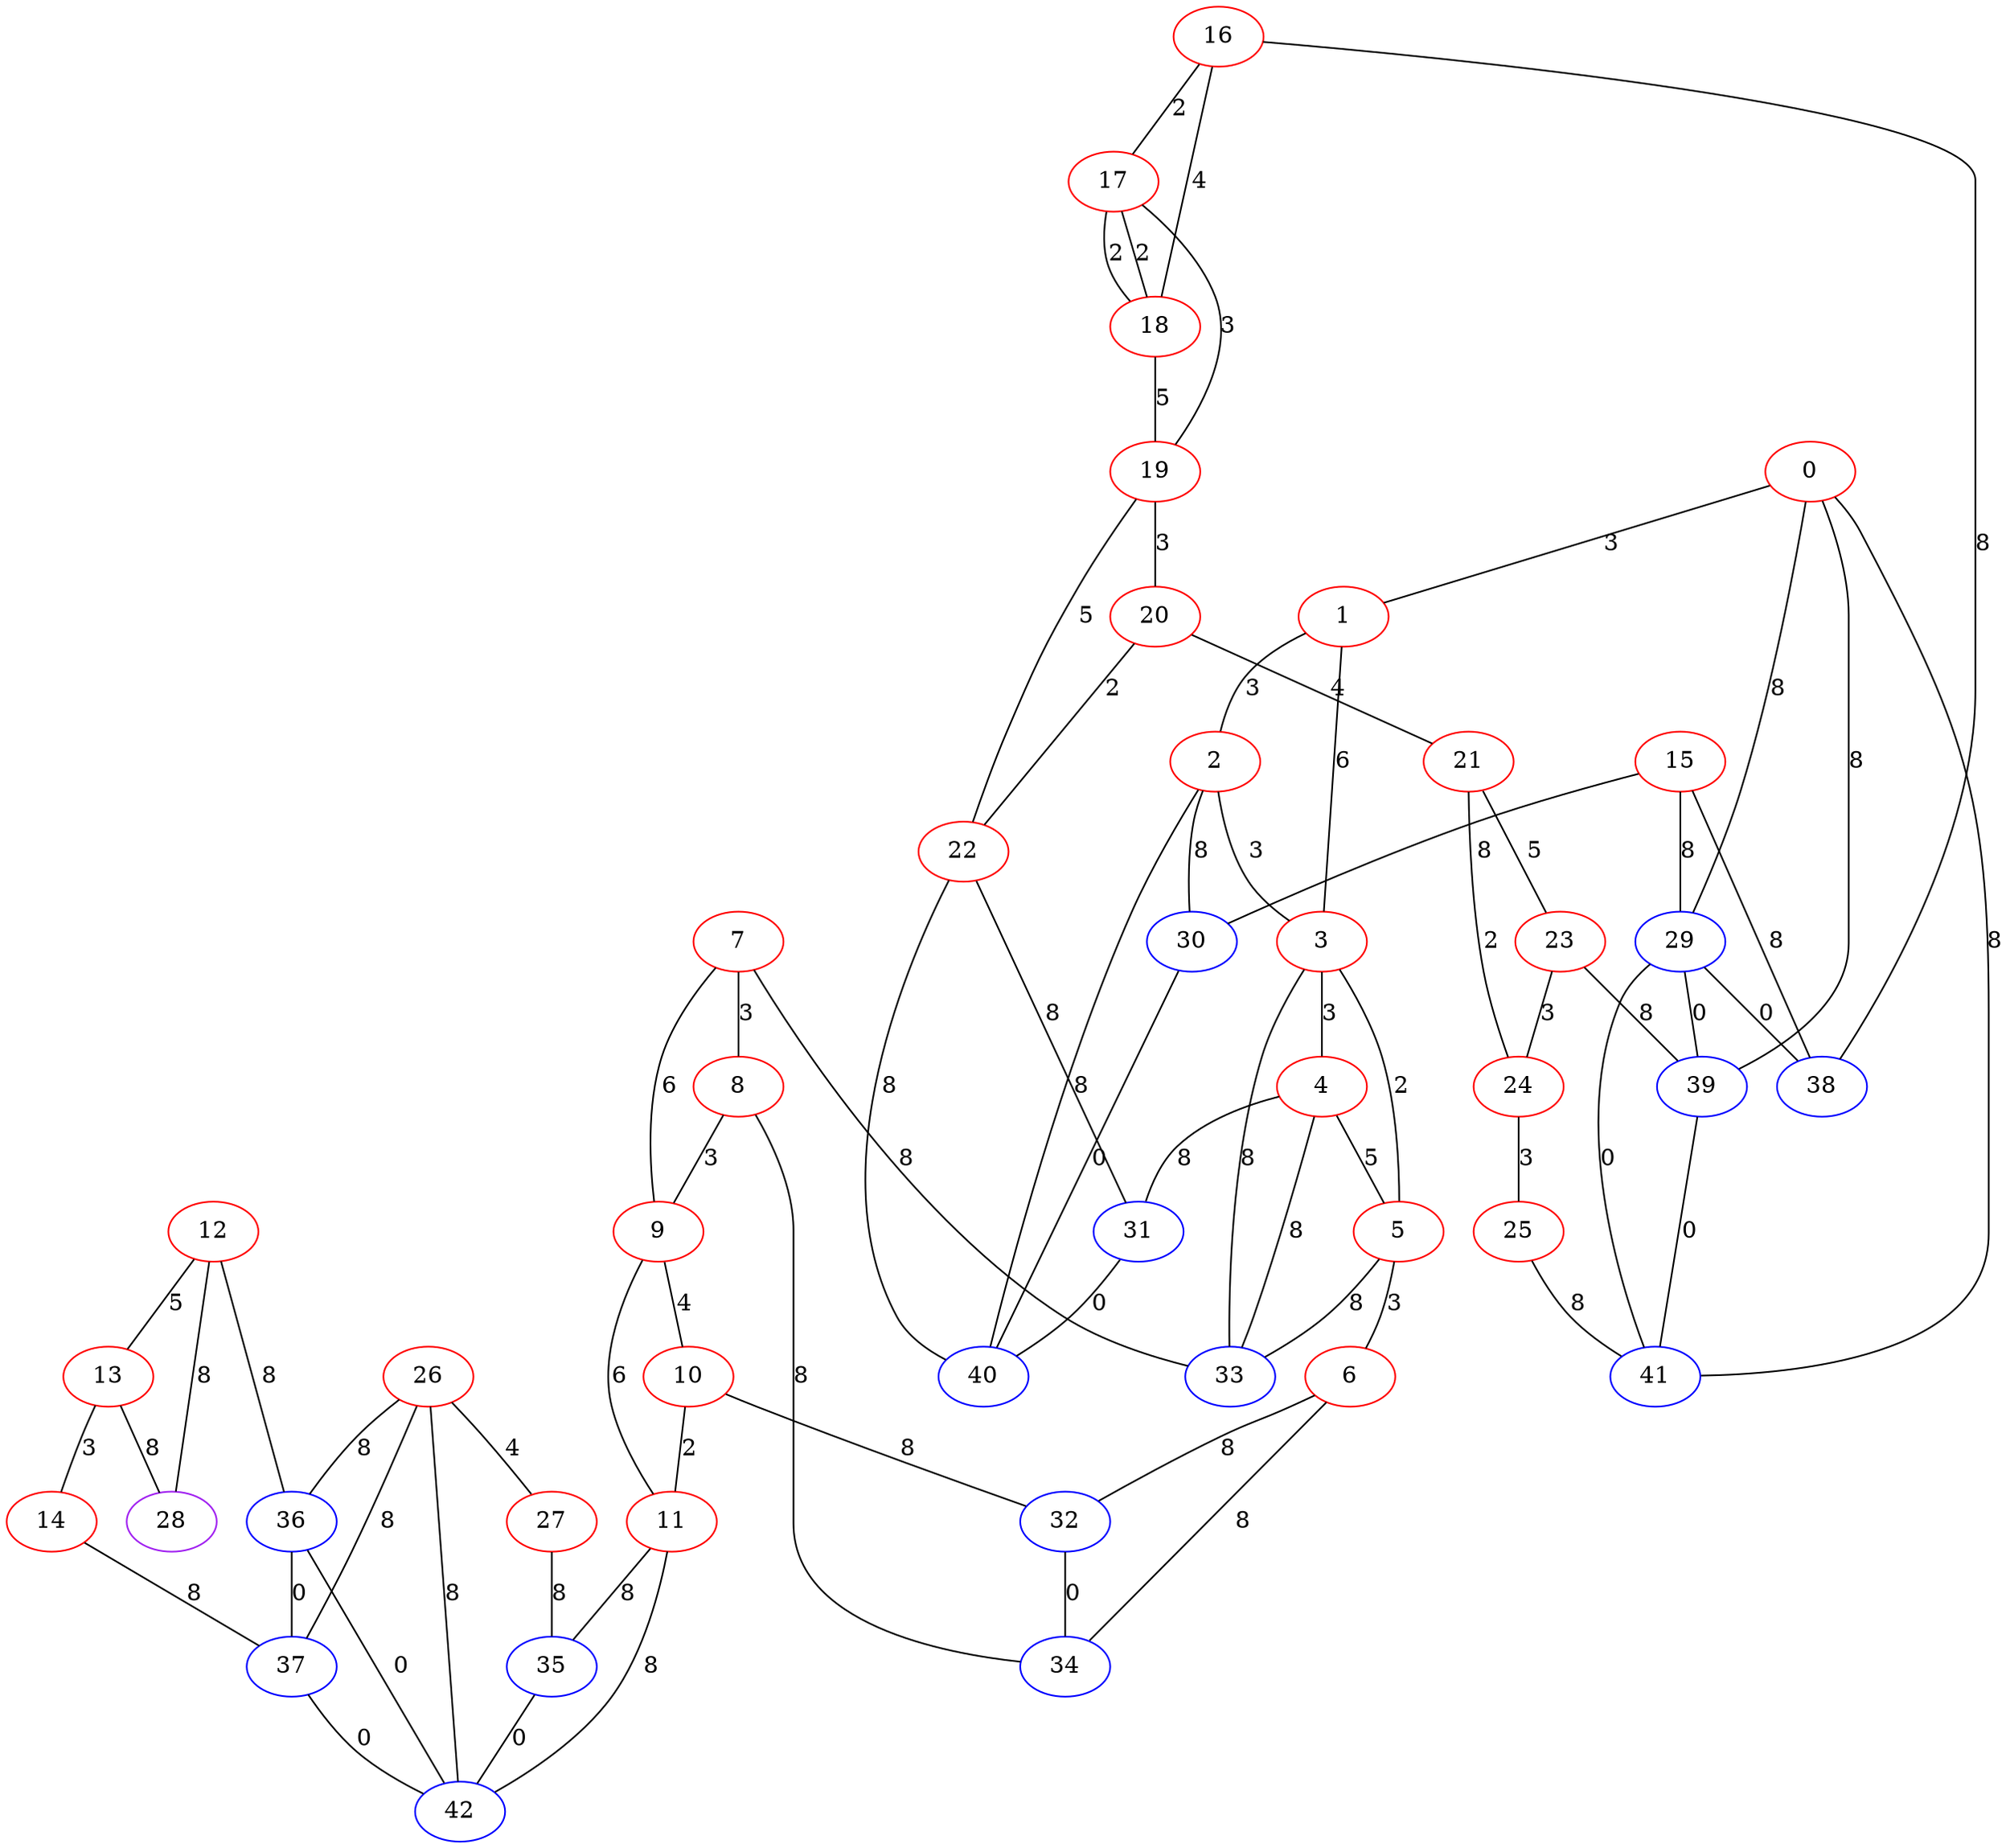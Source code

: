 graph "" {
0 [color=red, weight=1];
1 [color=red, weight=1];
2 [color=red, weight=1];
3 [color=red, weight=1];
4 [color=red, weight=1];
5 [color=red, weight=1];
6 [color=red, weight=1];
7 [color=red, weight=1];
8 [color=red, weight=1];
9 [color=red, weight=1];
10 [color=red, weight=1];
11 [color=red, weight=1];
12 [color=red, weight=1];
13 [color=red, weight=1];
14 [color=red, weight=1];
15 [color=red, weight=1];
16 [color=red, weight=1];
17 [color=red, weight=1];
18 [color=red, weight=1];
19 [color=red, weight=1];
20 [color=red, weight=1];
21 [color=red, weight=1];
22 [color=red, weight=1];
23 [color=red, weight=1];
24 [color=red, weight=1];
25 [color=red, weight=1];
26 [color=red, weight=1];
27 [color=red, weight=1];
28 [color=purple, weight=4];
29 [color=blue, weight=3];
30 [color=blue, weight=3];
31 [color=blue, weight=3];
32 [color=blue, weight=3];
33 [color=blue, weight=3];
34 [color=blue, weight=3];
35 [color=blue, weight=3];
36 [color=blue, weight=3];
37 [color=blue, weight=3];
38 [color=blue, weight=3];
39 [color=blue, weight=3];
40 [color=blue, weight=3];
41 [color=blue, weight=3];
42 [color=blue, weight=3];
0 -- 1  [key=0, label=3];
0 -- 41  [key=0, label=8];
0 -- 29  [key=0, label=8];
0 -- 39  [key=0, label=8];
1 -- 2  [key=0, label=3];
1 -- 3  [key=0, label=6];
2 -- 40  [key=0, label=8];
2 -- 3  [key=0, label=3];
2 -- 30  [key=0, label=8];
3 -- 4  [key=0, label=3];
3 -- 5  [key=0, label=2];
3 -- 33  [key=0, label=8];
4 -- 33  [key=0, label=8];
4 -- 5  [key=0, label=5];
4 -- 31  [key=0, label=8];
5 -- 33  [key=0, label=8];
5 -- 6  [key=0, label=3];
6 -- 32  [key=0, label=8];
6 -- 34  [key=0, label=8];
7 -- 8  [key=0, label=3];
7 -- 9  [key=0, label=6];
7 -- 33  [key=0, label=8];
8 -- 9  [key=0, label=3];
8 -- 34  [key=0, label=8];
9 -- 10  [key=0, label=4];
9 -- 11  [key=0, label=6];
10 -- 32  [key=0, label=8];
10 -- 11  [key=0, label=2];
11 -- 35  [key=0, label=8];
11 -- 42  [key=0, label=8];
12 -- 28  [key=0, label=8];
12 -- 36  [key=0, label=8];
12 -- 13  [key=0, label=5];
13 -- 28  [key=0, label=8];
13 -- 14  [key=0, label=3];
14 -- 37  [key=0, label=8];
15 -- 38  [key=0, label=8];
15 -- 29  [key=0, label=8];
15 -- 30  [key=0, label=8];
16 -- 17  [key=0, label=2];
16 -- 18  [key=0, label=4];
16 -- 38  [key=0, label=8];
17 -- 18  [key=0, label=2];
17 -- 18  [key=1, label=2];
17 -- 19  [key=0, label=3];
18 -- 19  [key=0, label=5];
19 -- 20  [key=0, label=3];
19 -- 22  [key=0, label=5];
20 -- 21  [key=0, label=4];
20 -- 22  [key=0, label=2];
21 -- 24  [key=0, label=2];
21 -- 23  [key=0, label=5];
22 -- 40  [key=0, label=8];
22 -- 31  [key=0, label=8];
23 -- 24  [key=0, label=3];
23 -- 39  [key=0, label=8];
24 -- 25  [key=0, label=3];
25 -- 41  [key=0, label=8];
26 -- 42  [key=0, label=8];
26 -- 27  [key=0, label=4];
26 -- 36  [key=0, label=8];
26 -- 37  [key=0, label=8];
27 -- 35  [key=0, label=8];
29 -- 41  [key=0, label=0];
29 -- 38  [key=0, label=0];
29 -- 39  [key=0, label=0];
30 -- 40  [key=0, label=0];
31 -- 40  [key=0, label=0];
32 -- 34  [key=0, label=0];
35 -- 42  [key=0, label=0];
36 -- 42  [key=0, label=0];
36 -- 37  [key=0, label=0];
37 -- 42  [key=0, label=0];
39 -- 41  [key=0, label=0];
}

